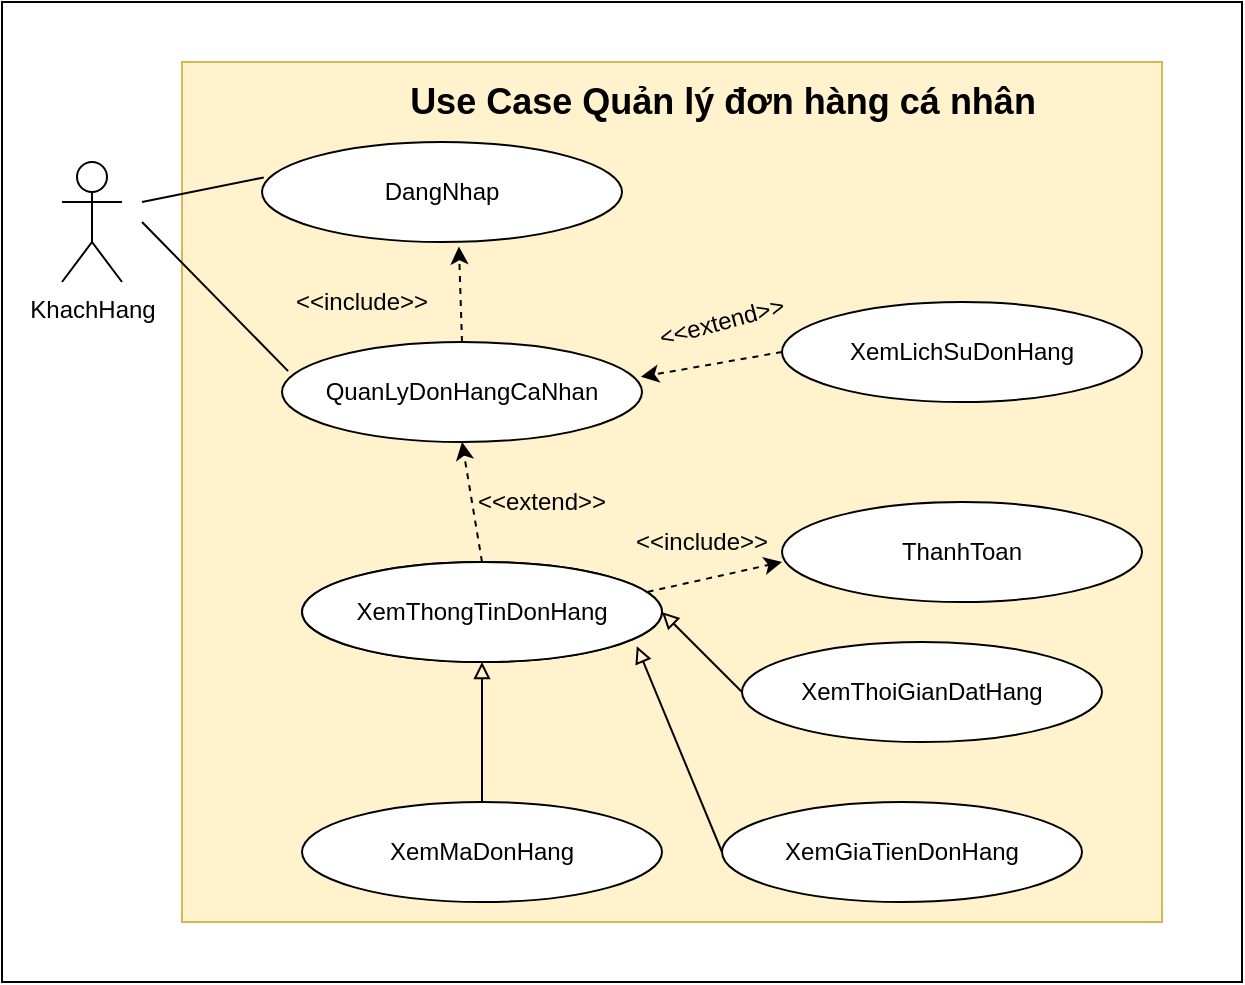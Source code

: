 <mxfile version="20.8.16" type="device"><diagram id="y_bxB4azJ_9_QODfROPB" name="Page-1"><mxGraphModel dx="1068" dy="589" grid="1" gridSize="10" guides="1" tooltips="1" connect="1" arrows="1" fold="1" page="1" pageScale="1" pageWidth="850" pageHeight="1100" math="0" shadow="0"><root><mxCell id="0"/><mxCell id="1" parent="0"/><mxCell id="XSdrqZazBz2910yyBWak-2" value="" style="rounded=0;whiteSpace=wrap;html=1;fontSize=18;" vertex="1" parent="1"><mxGeometry x="10" y="280" width="620" height="490" as="geometry"/></mxCell><mxCell id="Lf3G4EsuZ_C1Cfu58xTi-44" value="" style="rounded=0;whiteSpace=wrap;html=1;fillColor=#fff2cc;strokeColor=#d6b656;" parent="1" vertex="1"><mxGeometry x="100" y="310" width="490" height="430" as="geometry"/></mxCell><mxCell id="Lf3G4EsuZ_C1Cfu58xTi-2" value="KhachHang" style="shape=umlActor;verticalLabelPosition=bottom;verticalAlign=top;html=1;outlineConnect=0;" parent="1" vertex="1"><mxGeometry x="40" y="360" width="30" height="60" as="geometry"/></mxCell><mxCell id="Lf3G4EsuZ_C1Cfu58xTi-3" value="" style="endArrow=none;html=1;entryX=0.005;entryY=0.354;entryDx=0;entryDy=0;entryPerimeter=0;" parent="1" target="Lf3G4EsuZ_C1Cfu58xTi-4" edge="1"><mxGeometry width="50" height="50" relative="1" as="geometry"><mxPoint x="80" y="380" as="sourcePoint"/><mxPoint x="200" y="380" as="targetPoint"/></mxGeometry></mxCell><mxCell id="Lf3G4EsuZ_C1Cfu58xTi-4" value="DangNhap" style="ellipse;whiteSpace=wrap;html=1;" parent="1" vertex="1"><mxGeometry x="140" y="350" width="180" height="50" as="geometry"/></mxCell><mxCell id="Lf3G4EsuZ_C1Cfu58xTi-9" value="" style="endArrow=classic;html=1;dashed=1;exitX=0.5;exitY=0;exitDx=0;exitDy=0;entryX=0.5;entryY=1;entryDx=0;entryDy=0;" parent="1" source="lDKiLNeyIEIOClrlHejg-8" target="Lf3G4EsuZ_C1Cfu58xTi-37" edge="1"><mxGeometry width="50" height="50" relative="1" as="geometry"><mxPoint x="630" y="470" as="sourcePoint"/><mxPoint x="630" y="528" as="targetPoint"/></mxGeometry></mxCell><mxCell id="Lf3G4EsuZ_C1Cfu58xTi-17" value="XemThongTinDonHang" style="ellipse;whiteSpace=wrap;html=1;" parent="1" vertex="1"><mxGeometry x="160" y="560" width="180" height="50" as="geometry"/></mxCell><mxCell id="Lf3G4EsuZ_C1Cfu58xTi-18" value="XemLichSuDonHang" style="ellipse;whiteSpace=wrap;html=1;" parent="1" vertex="1"><mxGeometry x="400" y="430" width="180" height="50" as="geometry"/></mxCell><mxCell id="Lf3G4EsuZ_C1Cfu58xTi-20" value="" style="endArrow=classic;html=1;dashed=1;exitX=0;exitY=0.5;exitDx=0;exitDy=0;entryX=0.997;entryY=0.348;entryDx=0;entryDy=0;entryPerimeter=0;" parent="1" source="Lf3G4EsuZ_C1Cfu58xTi-18" target="Lf3G4EsuZ_C1Cfu58xTi-37" edge="1"><mxGeometry width="50" height="50" relative="1" as="geometry"><mxPoint x="180" y="359" as="sourcePoint"/><mxPoint x="310" y="320" as="targetPoint"/></mxGeometry></mxCell><mxCell id="Lf3G4EsuZ_C1Cfu58xTi-24" value="&amp;lt;&amp;lt;extend&amp;gt;&amp;gt;" style="text;html=1;strokeColor=none;fillColor=none;align=center;verticalAlign=middle;whiteSpace=wrap;rounded=0;rotation=0;" parent="1" vertex="1"><mxGeometry x="260" y="520" width="40" height="20" as="geometry"/></mxCell><mxCell id="Lf3G4EsuZ_C1Cfu58xTi-27" value="" style="endArrow=block;html=1;entryX=0.5;entryY=1;entryDx=0;entryDy=0;endFill=0;" parent="1" source="Lf3G4EsuZ_C1Cfu58xTi-29" target="Lf3G4EsuZ_C1Cfu58xTi-17" edge="1"><mxGeometry width="50" height="50" relative="1" as="geometry"><mxPoint x="450" y="585" as="sourcePoint"/><mxPoint x="310" y="680" as="targetPoint"/></mxGeometry></mxCell><mxCell id="Lf3G4EsuZ_C1Cfu58xTi-28" value="" style="endArrow=block;html=1;exitX=0;exitY=0.5;exitDx=0;exitDy=0;entryX=0.93;entryY=0.842;entryDx=0;entryDy=0;entryPerimeter=0;endFill=0;" parent="1" source="Lf3G4EsuZ_C1Cfu58xTi-35" target="Lf3G4EsuZ_C1Cfu58xTi-17" edge="1"><mxGeometry width="50" height="50" relative="1" as="geometry"><mxPoint x="350" y="670" as="sourcePoint"/><mxPoint x="300" y="620" as="targetPoint"/></mxGeometry></mxCell><mxCell id="Lf3G4EsuZ_C1Cfu58xTi-29" value="XemMaDonHang" style="ellipse;whiteSpace=wrap;html=1;" parent="1" vertex="1"><mxGeometry x="160" y="680" width="180" height="50" as="geometry"/></mxCell><mxCell id="Lf3G4EsuZ_C1Cfu58xTi-33" value="&amp;lt;&amp;lt;extend&amp;gt;&amp;gt;" style="text;html=1;strokeColor=none;fillColor=none;align=center;verticalAlign=middle;whiteSpace=wrap;rounded=0;rotation=-15;" parent="1" vertex="1"><mxGeometry x="350" y="430" width="40" height="20" as="geometry"/></mxCell><mxCell id="Lf3G4EsuZ_C1Cfu58xTi-35" value="XemGiaTienDonHang" style="ellipse;whiteSpace=wrap;html=1;" parent="1" vertex="1"><mxGeometry x="370" y="680" width="180" height="50" as="geometry"/></mxCell><mxCell id="Lf3G4EsuZ_C1Cfu58xTi-37" value="QuanLyDonHangCaNhan" style="ellipse;whiteSpace=wrap;html=1;" parent="1" vertex="1"><mxGeometry x="150" y="450" width="180" height="50" as="geometry"/></mxCell><mxCell id="Lf3G4EsuZ_C1Cfu58xTi-39" value="" style="endArrow=none;html=1;entryX=0.017;entryY=0.291;entryDx=0;entryDy=0;entryPerimeter=0;" parent="1" target="Lf3G4EsuZ_C1Cfu58xTi-37" edge="1"><mxGeometry width="50" height="50" relative="1" as="geometry"><mxPoint x="80" y="390" as="sourcePoint"/><mxPoint x="160.9" y="387.7" as="targetPoint"/></mxGeometry></mxCell><mxCell id="Lf3G4EsuZ_C1Cfu58xTi-40" value="" style="endArrow=classic;html=1;dashed=1;exitX=0.5;exitY=0;exitDx=0;exitDy=0;entryX=0.547;entryY=1.044;entryDx=0;entryDy=0;entryPerimeter=0;" parent="1" source="Lf3G4EsuZ_C1Cfu58xTi-37" target="Lf3G4EsuZ_C1Cfu58xTi-4" edge="1"><mxGeometry width="50" height="50" relative="1" as="geometry"><mxPoint x="400" y="345" as="sourcePoint"/><mxPoint x="278" y="440" as="targetPoint"/></mxGeometry></mxCell><mxCell id="Lf3G4EsuZ_C1Cfu58xTi-41" value="&amp;lt;&amp;lt;include&amp;gt;&amp;gt;" style="text;html=1;strokeColor=none;fillColor=none;align=center;verticalAlign=middle;whiteSpace=wrap;rounded=0;rotation=0;" parent="1" vertex="1"><mxGeometry x="170" y="420" width="40" height="20" as="geometry"/></mxCell><mxCell id="lDKiLNeyIEIOClrlHejg-8" value="XemThongTinDonHang" style="ellipse;whiteSpace=wrap;html=1;" parent="1" vertex="1"><mxGeometry x="160" y="560" width="180" height="50" as="geometry"/></mxCell><mxCell id="lDKiLNeyIEIOClrlHejg-11" value="" style="endArrow=block;html=1;entryX=1;entryY=0.5;entryDx=0;entryDy=0;exitX=0;exitY=0.5;exitDx=0;exitDy=0;endFill=0;" parent="1" source="lDKiLNeyIEIOClrlHejg-13" target="lDKiLNeyIEIOClrlHejg-8" edge="1"><mxGeometry width="50" height="50" relative="1" as="geometry"><mxPoint x="140" y="695" as="sourcePoint"/><mxPoint x="420" y="534.43" as="targetPoint"/></mxGeometry></mxCell><mxCell id="lDKiLNeyIEIOClrlHejg-13" value="XemThoiGianDatHang" style="ellipse;whiteSpace=wrap;html=1;" parent="1" vertex="1"><mxGeometry x="380" y="600" width="180" height="50" as="geometry"/></mxCell><mxCell id="lDKiLNeyIEIOClrlHejg-14" value="" style="endArrow=classic;html=1;dashed=1;exitX=0.96;exitY=0.299;exitDx=0;exitDy=0;exitPerimeter=0;" parent="1" source="lDKiLNeyIEIOClrlHejg-8" edge="1"><mxGeometry width="50" height="50" relative="1" as="geometry"><mxPoint x="410" y="375" as="sourcePoint"/><mxPoint x="400" y="560" as="targetPoint"/></mxGeometry></mxCell><mxCell id="lDKiLNeyIEIOClrlHejg-15" value="ThanhToan" style="ellipse;whiteSpace=wrap;html=1;" parent="1" vertex="1"><mxGeometry x="400" y="530" width="180" height="50" as="geometry"/></mxCell><mxCell id="lDKiLNeyIEIOClrlHejg-17" value="&amp;lt;&amp;lt;include&amp;gt;&amp;gt;" style="text;html=1;strokeColor=none;fillColor=none;align=center;verticalAlign=middle;whiteSpace=wrap;rounded=0;rotation=0;" parent="1" vertex="1"><mxGeometry x="340" y="540" width="40" height="20" as="geometry"/></mxCell><mxCell id="XSdrqZazBz2910yyBWak-1" value="&lt;b&gt;&lt;font style=&quot;font-size: 18px;&quot;&gt;Use Case Quản lý đơn hàng cá nhân&lt;/font&gt;&lt;/b&gt;" style="text;html=1;align=center;verticalAlign=middle;resizable=0;points=[];autosize=1;strokeColor=none;fillColor=none;" vertex="1" parent="1"><mxGeometry x="200" y="310" width="340" height="40" as="geometry"/></mxCell></root></mxGraphModel></diagram></mxfile>